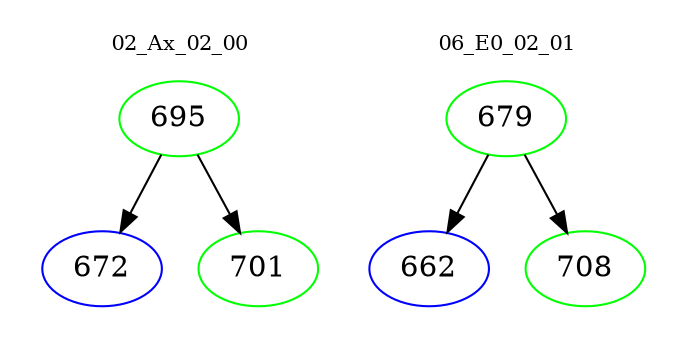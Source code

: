 digraph{
subgraph cluster_0 {
color = white
label = "02_Ax_02_00";
fontsize=10;
T0_695 [label="695", color="green"]
T0_695 -> T0_672 [color="black"]
T0_672 [label="672", color="blue"]
T0_695 -> T0_701 [color="black"]
T0_701 [label="701", color="green"]
}
subgraph cluster_1 {
color = white
label = "06_E0_02_01";
fontsize=10;
T1_679 [label="679", color="green"]
T1_679 -> T1_662 [color="black"]
T1_662 [label="662", color="blue"]
T1_679 -> T1_708 [color="black"]
T1_708 [label="708", color="green"]
}
}
